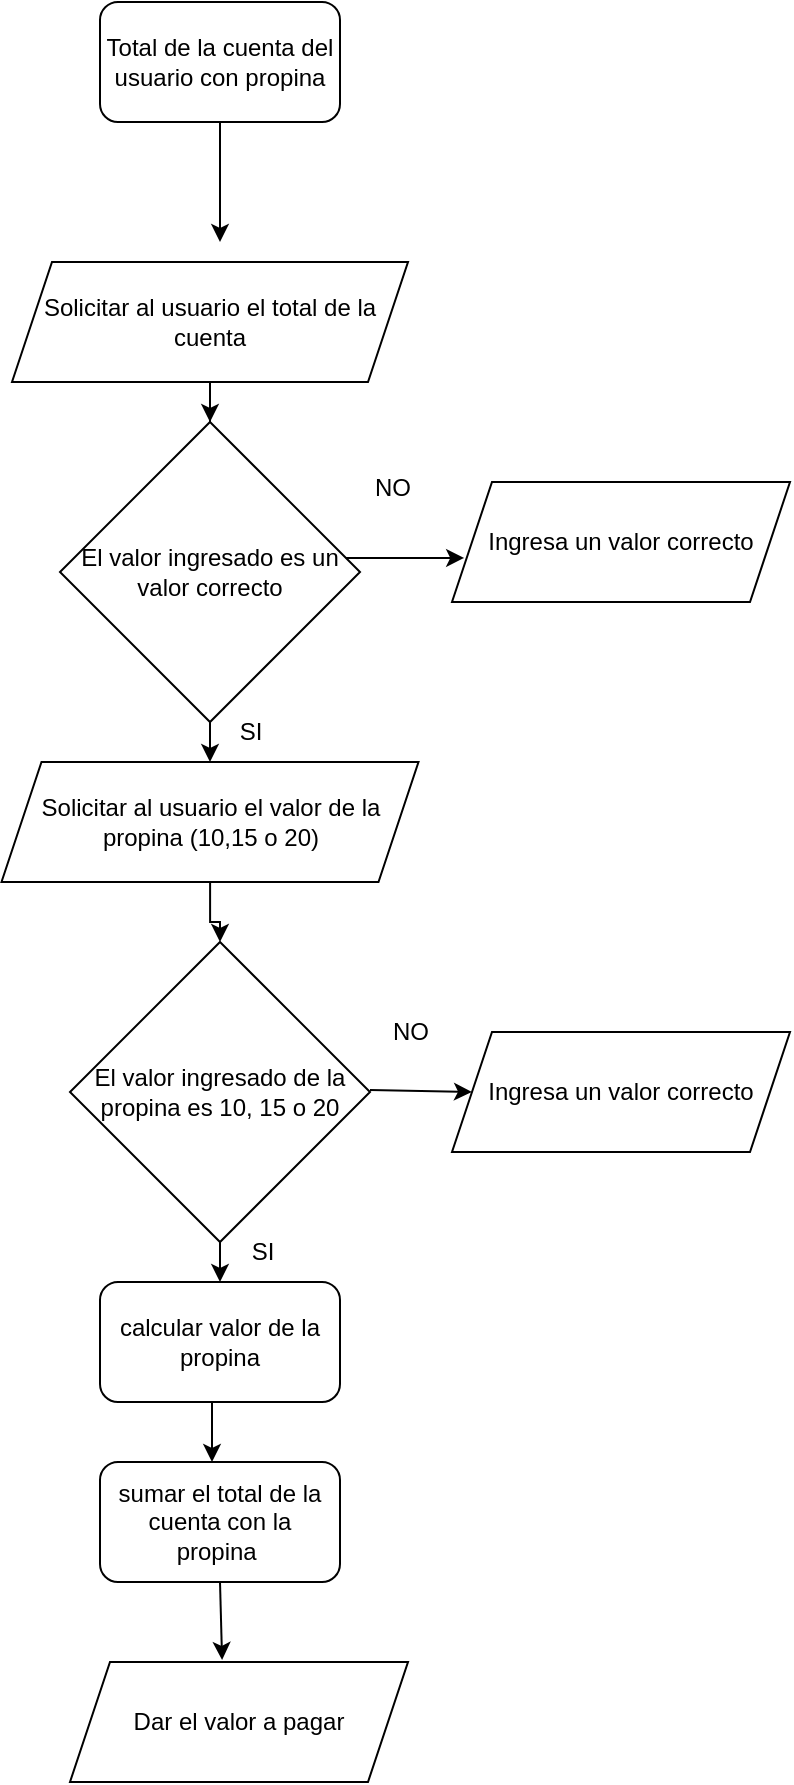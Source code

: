 <mxfile version="26.2.14">
  <diagram name="Página-1" id="i_kpYPqVSlS-5kqW37nP">
    <mxGraphModel dx="1360" dy="793" grid="1" gridSize="10" guides="1" tooltips="1" connect="1" arrows="1" fold="1" page="1" pageScale="1" pageWidth="827" pageHeight="1169" math="0" shadow="0">
      <root>
        <mxCell id="0" />
        <mxCell id="1" parent="0" />
        <mxCell id="W_4SSIxg0g2_PnkoGH2I-1" value="Total de la cuenta del usuario con propina" style="rounded=1;whiteSpace=wrap;html=1;" vertex="1" parent="1">
          <mxGeometry x="354" y="40" width="120" height="60" as="geometry" />
        </mxCell>
        <mxCell id="W_4SSIxg0g2_PnkoGH2I-2" value="" style="endArrow=classic;html=1;rounded=0;" edge="1" parent="1">
          <mxGeometry width="50" height="50" relative="1" as="geometry">
            <mxPoint x="414" y="100" as="sourcePoint" />
            <mxPoint x="414" y="160" as="targetPoint" />
          </mxGeometry>
        </mxCell>
        <mxCell id="W_4SSIxg0g2_PnkoGH2I-21" value="" style="edgeStyle=orthogonalEdgeStyle;rounded=0;orthogonalLoop=1;jettySize=auto;html=1;" edge="1" parent="1" source="W_4SSIxg0g2_PnkoGH2I-3" target="W_4SSIxg0g2_PnkoGH2I-6">
          <mxGeometry relative="1" as="geometry" />
        </mxCell>
        <mxCell id="W_4SSIxg0g2_PnkoGH2I-3" value="Solicitar al usuario el total de la cuenta" style="shape=parallelogram;perimeter=parallelogramPerimeter;whiteSpace=wrap;html=1;fixedSize=1;" vertex="1" parent="1">
          <mxGeometry x="310" y="170" width="198" height="60" as="geometry" />
        </mxCell>
        <mxCell id="W_4SSIxg0g2_PnkoGH2I-25" value="" style="edgeStyle=orthogonalEdgeStyle;rounded=0;orthogonalLoop=1;jettySize=auto;html=1;" edge="1" parent="1" source="W_4SSIxg0g2_PnkoGH2I-4" target="W_4SSIxg0g2_PnkoGH2I-5">
          <mxGeometry relative="1" as="geometry" />
        </mxCell>
        <mxCell id="W_4SSIxg0g2_PnkoGH2I-4" value="Solicitar al usuario el valor de la propina (10,15 o 20)" style="shape=parallelogram;perimeter=parallelogramPerimeter;whiteSpace=wrap;html=1;fixedSize=1;" vertex="1" parent="1">
          <mxGeometry x="304.75" y="420" width="208.5" height="60" as="geometry" />
        </mxCell>
        <mxCell id="W_4SSIxg0g2_PnkoGH2I-5" value="El valor ingresado de la propina es 10, 15 o 20" style="rhombus;whiteSpace=wrap;html=1;" vertex="1" parent="1">
          <mxGeometry x="339" y="510" width="150" height="150" as="geometry" />
        </mxCell>
        <mxCell id="W_4SSIxg0g2_PnkoGH2I-6" value="El valor ingresado es un valor correcto" style="rhombus;whiteSpace=wrap;html=1;" vertex="1" parent="1">
          <mxGeometry x="334" y="250" width="150" height="150" as="geometry" />
        </mxCell>
        <mxCell id="W_4SSIxg0g2_PnkoGH2I-7" value="Ingresa un valor correcto" style="shape=parallelogram;perimeter=parallelogramPerimeter;whiteSpace=wrap;html=1;fixedSize=1;" vertex="1" parent="1">
          <mxGeometry x="530" y="280" width="169" height="60" as="geometry" />
        </mxCell>
        <mxCell id="W_4SSIxg0g2_PnkoGH2I-8" value="Ingresa un valor correcto" style="shape=parallelogram;perimeter=parallelogramPerimeter;whiteSpace=wrap;html=1;fixedSize=1;" vertex="1" parent="1">
          <mxGeometry x="530" y="555" width="169" height="60" as="geometry" />
        </mxCell>
        <mxCell id="W_4SSIxg0g2_PnkoGH2I-10" value="calcular valor de la propina" style="rounded=1;whiteSpace=wrap;html=1;" vertex="1" parent="1">
          <mxGeometry x="354" y="680" width="120" height="60" as="geometry" />
        </mxCell>
        <mxCell id="W_4SSIxg0g2_PnkoGH2I-11" value="sumar el total de la cuenta con la propina&amp;nbsp;" style="rounded=1;whiteSpace=wrap;html=1;" vertex="1" parent="1">
          <mxGeometry x="354" y="770" width="120" height="60" as="geometry" />
        </mxCell>
        <mxCell id="W_4SSIxg0g2_PnkoGH2I-12" value="Dar el valor a pagar" style="shape=parallelogram;perimeter=parallelogramPerimeter;whiteSpace=wrap;html=1;fixedSize=1;" vertex="1" parent="1">
          <mxGeometry x="339" y="870" width="169" height="60" as="geometry" />
        </mxCell>
        <mxCell id="W_4SSIxg0g2_PnkoGH2I-15" value="" style="endArrow=classic;html=1;rounded=0;exitX=0.5;exitY=1;exitDx=0;exitDy=0;entryX=0.45;entryY=-0.017;entryDx=0;entryDy=0;entryPerimeter=0;" edge="1" parent="1" source="W_4SSIxg0g2_PnkoGH2I-11" target="W_4SSIxg0g2_PnkoGH2I-12">
          <mxGeometry width="50" height="50" relative="1" as="geometry">
            <mxPoint x="413" y="840" as="sourcePoint" />
            <mxPoint x="413" y="870" as="targetPoint" />
          </mxGeometry>
        </mxCell>
        <mxCell id="W_4SSIxg0g2_PnkoGH2I-16" value="" style="endArrow=classic;html=1;rounded=0;" edge="1" parent="1">
          <mxGeometry width="50" height="50" relative="1" as="geometry">
            <mxPoint x="410" y="740" as="sourcePoint" />
            <mxPoint x="410" y="770" as="targetPoint" />
          </mxGeometry>
        </mxCell>
        <mxCell id="W_4SSIxg0g2_PnkoGH2I-17" value="" style="endArrow=classic;html=1;rounded=0;entryX=0.5;entryY=0;entryDx=0;entryDy=0;" edge="1" parent="1" target="W_4SSIxg0g2_PnkoGH2I-10">
          <mxGeometry width="50" height="50" relative="1" as="geometry">
            <mxPoint x="414" y="660" as="sourcePoint" />
            <mxPoint x="417" y="690" as="targetPoint" />
          </mxGeometry>
        </mxCell>
        <mxCell id="W_4SSIxg0g2_PnkoGH2I-19" value="" style="endArrow=classic;html=1;rounded=0;exitX=0.5;exitY=1;exitDx=0;exitDy=0;entryX=0.5;entryY=0;entryDx=0;entryDy=0;" edge="1" parent="1" source="W_4SSIxg0g2_PnkoGH2I-6" target="W_4SSIxg0g2_PnkoGH2I-4">
          <mxGeometry width="50" height="50" relative="1" as="geometry">
            <mxPoint x="414" y="390" as="sourcePoint" />
            <mxPoint x="417" y="420" as="targetPoint" />
          </mxGeometry>
        </mxCell>
        <mxCell id="W_4SSIxg0g2_PnkoGH2I-29" value="&lt;span style=&quot;color: rgba(0, 0, 0, 0); font-family: monospace; font-size: 0px; text-align: start; background-color: rgb(27, 29, 30);&quot;&gt;%3CmxGraphModel%3E%3Croot%3E%3CmxCell%20id%3D%220%22%2F%3E%3CmxCell%20id%3D%221%22%20parent%3D%220%22%2F%3E%3CmxCell%20id%3D%222%22%20value%3D%22%22%20style%3D%22endArrow%3Dclassic%3Bhtml%3D1%3Brounded%3D0%3B%22%20edge%3D%221%22%20parent%3D%221%22%3E%3CmxGeometry%20width%3D%2250%22%20height%3D%2250%22%20relative%3D%221%22%20as%3D%22geometry%22%3E%3CmxPoint%20x%3D%22508%22%20y%3D%22310%22%20as%3D%22sourcePoint%22%2F%3E%3CmxPoint%20x%3D%22540%22%20y%3D%22310%22%20as%3D%22targetPoint%22%2F%3E%3C%2FmxGeometry%3E%3C%2FmxCell%3E%3C%2Froot%3E%3C%2FmxGraphModel%3E&lt;/span&gt;" style="endArrow=classic;html=1;rounded=0;exitX=0.953;exitY=0.453;exitDx=0;exitDy=0;exitPerimeter=0;entryX=0.036;entryY=0.633;entryDx=0;entryDy=0;entryPerimeter=0;" edge="1" parent="1" source="W_4SSIxg0g2_PnkoGH2I-6" target="W_4SSIxg0g2_PnkoGH2I-7">
          <mxGeometry width="50" height="50" relative="1" as="geometry">
            <mxPoint x="508" y="310" as="sourcePoint" />
            <mxPoint x="508" y="370" as="targetPoint" />
          </mxGeometry>
        </mxCell>
        <mxCell id="W_4SSIxg0g2_PnkoGH2I-31" value="&lt;span style=&quot;color: rgba(0, 0, 0, 0); font-family: monospace; font-size: 0px; text-align: start; background-color: rgb(27, 29, 30);&quot;&gt;%3CmxGraphModel%3E%3Croot%3E%3CmxCell%20id%3D%220%22%2F%3E%3CmxCell%20id%3D%221%22%20parent%3D%220%22%2F%3E%3CmxCell%20id%3D%222%22%20value%3D%22%22%20style%3D%22endArrow%3Dclassic%3Bhtml%3D1%3Brounded%3D0%3B%22%20edge%3D%221%22%20parent%3D%221%22%3E%3CmxGeometry%20width%3D%2250%22%20height%3D%2250%22%20relative%3D%221%22%20as%3D%22geometry%22%3E%3CmxPoint%20x%3D%22508%22%20y%3D%22310%22%20as%3D%22sourcePoint%22%2F%3E%3CmxPoint%20x%3D%22540%22%20y%3D%22310%22%20as%3D%22targetPoint%22%2F%3E%3C%2FmxGeometry%3E%3C%2FmxCell%3E%3C%2Froot%3E%3C%2FmxGraphModel%3E&lt;/span&gt;" style="endArrow=classic;html=1;rounded=0;entryX=0;entryY=0.5;entryDx=0;entryDy=0;" edge="1" parent="1" target="W_4SSIxg0g2_PnkoGH2I-8">
          <mxGeometry width="50" height="50" relative="1" as="geometry">
            <mxPoint x="489" y="584" as="sourcePoint" />
            <mxPoint x="521" y="584" as="targetPoint" />
          </mxGeometry>
        </mxCell>
        <mxCell id="W_4SSIxg0g2_PnkoGH2I-32" value="NO" style="text;html=1;align=center;verticalAlign=middle;resizable=0;points=[];autosize=1;strokeColor=none;fillColor=none;" vertex="1" parent="1">
          <mxGeometry x="480" y="268" width="40" height="30" as="geometry" />
        </mxCell>
        <mxCell id="W_4SSIxg0g2_PnkoGH2I-33" value="NO" style="text;html=1;align=center;verticalAlign=middle;resizable=0;points=[];autosize=1;strokeColor=none;fillColor=none;" vertex="1" parent="1">
          <mxGeometry x="489" y="540" width="40" height="30" as="geometry" />
        </mxCell>
        <mxCell id="W_4SSIxg0g2_PnkoGH2I-34" value="SI" style="text;html=1;align=center;verticalAlign=middle;resizable=0;points=[];autosize=1;strokeColor=none;fillColor=none;" vertex="1" parent="1">
          <mxGeometry x="414" y="390" width="30" height="30" as="geometry" />
        </mxCell>
        <mxCell id="W_4SSIxg0g2_PnkoGH2I-35" value="SI" style="text;html=1;align=center;verticalAlign=middle;resizable=0;points=[];autosize=1;strokeColor=none;fillColor=none;" vertex="1" parent="1">
          <mxGeometry x="420" y="650" width="30" height="30" as="geometry" />
        </mxCell>
      </root>
    </mxGraphModel>
  </diagram>
</mxfile>
